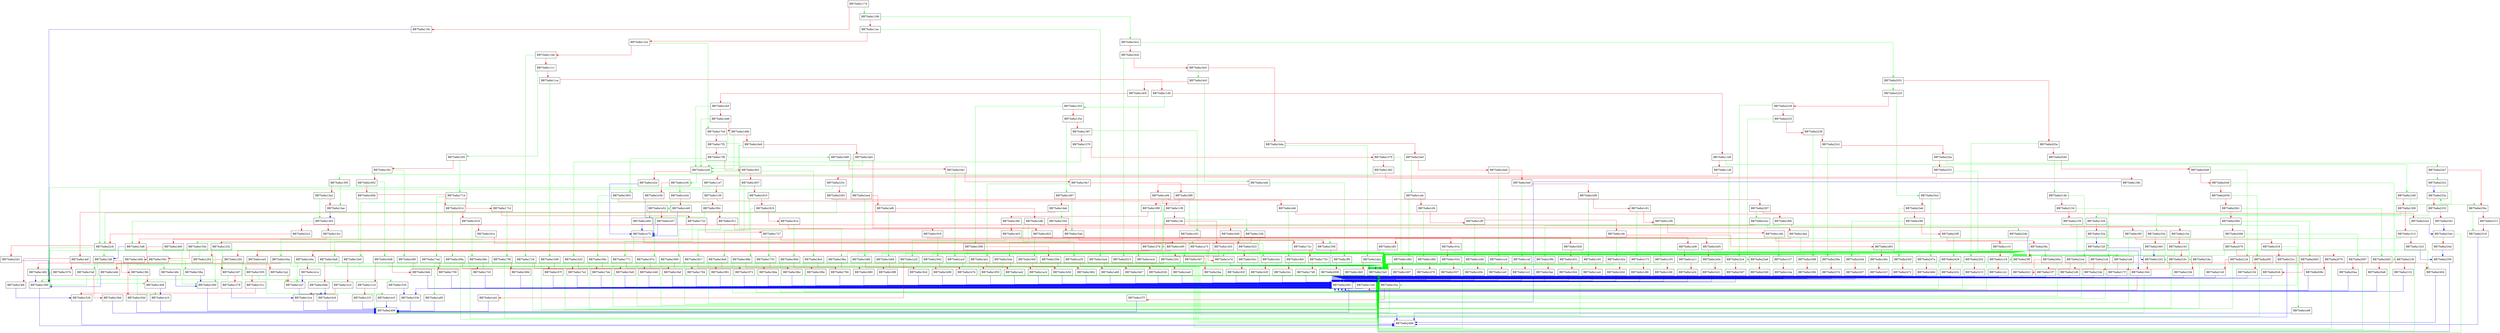 digraph SigDataFromName {
  node [shape="box"];
  graph [splines=ortho];
  BB75a8a1174 -> BB75a8a1196 [color="green"];
  BB75a8a1174 -> BB75a8a118c [color="red"];
  BB75a8a118c -> BB75a8a1580 [color="blue"];
  BB75a8a1196 -> BB75a8a1bc2 [color="green"];
  BB75a8a1196 -> BB75a8a11ac [color="red"];
  BB75a8a11ac -> BB75a8a1ba4 [color="green"];
  BB75a8a11ac -> BB75a8a11b2 [color="red"];
  BB75a8a11b2 -> BB75a8a17e9 [color="green"];
  BB75a8a11b2 -> BB75a8a11bb [color="red"];
  BB75a8a11bb -> BB75a8a17cb [color="green"];
  BB75a8a11bb -> BB75a8a11c1 [color="red"];
  BB75a8a11c1 -> BB75a8a15f3 [color="green"];
  BB75a8a11c1 -> BB75a8a11ca [color="red"];
  BB75a8a11ca -> BB75a8a15d9 [color="green"];
  BB75a8a11ca -> BB75a8a11d0 [color="red"];
  BB75a8a11d0 -> BB75a8a1355 [color="green"];
  BB75a8a11d0 -> BB75a8a11d9 [color="red"];
  BB75a8a11d9 -> BB75a8a12d9 [color="green"];
  BB75a8a11d9 -> BB75a8a11df [color="red"];
  BB75a8a11df -> BB75a8a2404 [color="green"];
  BB75a8a11df -> BB75a8a11e7 [color="red"];
  BB75a8a11e7 -> BB75a8a1580 [color="green"];
  BB75a8a11e7 -> BB75a8a11f0 [color="red"];
  BB75a8a11f0 -> BB75a8a12b0 [color="green"];
  BB75a8a11f0 -> BB75a8a11f9 [color="red"];
  BB75a8a11f9 -> BB75a8a127b [color="green"];
  BB75a8a11f9 -> BB75a8a11fe [color="red"];
  BB75a8a11fe -> BB75a8a123b [color="green"];
  BB75a8a11fe -> BB75a8a1203 [color="red"];
  BB75a8a1203 -> BB75a8a23ff [color="green"];
  BB75a8a1203 -> BB75a8a120c [color="red"];
  BB75a8a120c -> BB75a8a15a5 [color="green"];
  BB75a8a120c -> BB75a8a121d [color="red"];
  BB75a8a121d -> BB75a8a2499 [color="green"];
  BB75a8a121d -> BB75a8a1231 [color="red"];
  BB75a8a1231 -> BB75a8a2499 [color="blue"];
  BB75a8a123b -> BB75a8a15a5 [color="green"];
  BB75a8a123b -> BB75a8a1252 [color="red"];
  BB75a8a1252 -> BB75a8a1267 [color="green"];
  BB75a8a1252 -> BB75a8a1262 [color="red"];
  BB75a8a1262 -> BB75a8a1267 [color="red"];
  BB75a8a1267 -> BB75a8a1580 [color="green"];
  BB75a8a1267 -> BB75a8a1279 [color="red"];
  BB75a8a1279 -> BB75a8a12ce [color="blue"];
  BB75a8a127b -> BB75a8a15a5 [color="green"];
  BB75a8a127b -> BB75a8a1292 [color="red"];
  BB75a8a1292 -> BB75a8a12a7 [color="green"];
  BB75a8a1292 -> BB75a8a12a2 [color="red"];
  BB75a8a12a2 -> BB75a8a12a7 [color="red"];
  BB75a8a12a7 -> BB75a8a16c9 [color="blue"];
  BB75a8a12b0 -> BB75a8a15a5 [color="green"];
  BB75a8a12b0 -> BB75a8a12c3 [color="red"];
  BB75a8a12c3 -> BB75a8a12ce [color="red"];
  BB75a8a12ce -> BB75a8a2499 [color="blue"];
  BB75a8a12d9 -> BB75a8a230a [color="green"];
  BB75a8a12d9 -> BB75a8a1308 [color="red"];
  BB75a8a1308 -> BB75a8a1328 [color="green"];
  BB75a8a1308 -> BB75a8a1313 [color="red"];
  BB75a8a1313 -> BB75a8a15a5 [color="green"];
  BB75a8a1313 -> BB75a8a1323 [color="red"];
  BB75a8a1323 -> BB75a8a2350 [color="blue"];
  BB75a8a1328 -> BB75a8a132f [color="green"];
  BB75a8a1328 -> BB75a8a132a [color="red"];
  BB75a8a132a -> BB75a8a132f [color="blue"];
  BB75a8a132f -> BB75a8a1333 [color="blue"];
  BB75a8a1333 -> BB75a8a1344 [color="red"];
  BB75a8a1344 -> BB75a8a2499 [color="green"];
  BB75a8a1344 -> BB75a8a134d [color="red"];
  BB75a8a134d -> BB75a8a153b [color="blue"];
  BB75a8a1355 -> BB75a8a1598 [color="green"];
  BB75a8a1355 -> BB75a8a135e [color="red"];
  BB75a8a135e -> BB75a8a1497 [color="green"];
  BB75a8a135e -> BB75a8a1367 [color="red"];
  BB75a8a1367 -> BB75a8a1451 [color="green"];
  BB75a8a1367 -> BB75a8a1370 [color="red"];
  BB75a8a1370 -> BB75a8a1433 [color="green"];
  BB75a8a1370 -> BB75a8a1379 [color="red"];
  BB75a8a1379 -> BB75a8a23ff [color="green"];
  BB75a8a1379 -> BB75a8a1382 [color="red"];
  BB75a8a1382 -> BB75a8a1395 [color="green"];
  BB75a8a1382 -> BB75a8a138c [color="red"];
  BB75a8a138c -> BB75a8a15a5 [color="blue"];
  BB75a8a1395 -> BB75a8a13ae [color="green"];
  BB75a8a1395 -> BB75a8a13a2 [color="red"];
  BB75a8a13a2 -> BB75a8a13b5 [color="green"];
  BB75a8a13a2 -> BB75a8a13ae [color="red"];
  BB75a8a13ae -> BB75a8a13b5 [color="blue"];
  BB75a8a13b5 -> BB75a8a13d8 [color="green"];
  BB75a8a13b5 -> BB75a8a13cc [color="red"];
  BB75a8a13cc -> BB75a8a13df [color="green"];
  BB75a8a13cc -> BB75a8a13d8 [color="red"];
  BB75a8a13d8 -> BB75a8a13df [color="blue"];
  BB75a8a13df -> BB75a8a1409 [color="green"];
  BB75a8a13df -> BB75a8a13fd [color="red"];
  BB75a8a13fd -> BB75a8a1410 [color="green"];
  BB75a8a13fd -> BB75a8a1409 [color="red"];
  BB75a8a1409 -> BB75a8a1410 [color="blue"];
  BB75a8a1410 -> BB75a8a2499 [color="blue"];
  BB75a8a1433 -> BB75a8a15a5 [color="green"];
  BB75a8a1433 -> BB75a8a1446 [color="red"];
  BB75a8a1446 -> BB75a8a2493 [color="blue"];
  BB75a8a1451 -> BB75a8a1558 [color="green"];
  BB75a8a1451 -> BB75a8a1460 [color="red"];
  BB75a8a1460 -> BB75a8a1590 [color="green"];
  BB75a8a1460 -> BB75a8a1468 [color="red"];
  BB75a8a1468 -> BB75a8a148c [color="green"];
  BB75a8a1468 -> BB75a8a1482 [color="red"];
  BB75a8a1482 -> BB75a8a1580 [color="blue"];
  BB75a8a148c -> BB75a8a1590 [color="blue"];
  BB75a8a1497 -> BB75a8a154d [color="green"];
  BB75a8a1497 -> BB75a8a14ab [color="red"];
  BB75a8a14ab -> BB75a8a1545 [color="green"];
  BB75a8a14ab -> BB75a8a14ef [color="red"];
  BB75a8a14ef -> BB75a8a1505 [color="green"];
  BB75a8a14ef -> BB75a8a14fb [color="red"];
  BB75a8a14fb -> BB75a8a1526 [color="blue"];
  BB75a8a1505 -> BB75a8a1535 [color="green"];
  BB75a8a1505 -> BB75a8a151c [color="red"];
  BB75a8a151c -> BB75a8a1526 [color="red"];
  BB75a8a1526 -> BB75a8a249b [color="blue"];
  BB75a8a1535 -> BB75a8a153b [color="blue"];
  BB75a8a153b -> BB75a8a2499 [color="blue"];
  BB75a8a1545 -> BB75a8a154d [color="red"];
  BB75a8a154d -> BB75a8a155d [color="green"];
  BB75a8a154d -> BB75a8a1558 [color="red"];
  BB75a8a1558 -> BB75a8a15a5 [color="blue"];
  BB75a8a155d -> BB75a8a1590 [color="green"];
  BB75a8a155d -> BB75a8a1561 [color="red"];
  BB75a8a1561 -> BB75a8a158a [color="green"];
  BB75a8a1561 -> BB75a8a157b [color="red"];
  BB75a8a157b -> BB75a8a1580 [color="red"];
  BB75a8a1580 -> BB75a8a249b [color="blue"];
  BB75a8a158a -> BB75a8a1590 [color="blue"];
  BB75a8a1590 -> BB75a8a2499 [color="blue"];
  BB75a8a1598 -> BB75a8a15af [color="green"];
  BB75a8a1598 -> BB75a8a159e [color="red"];
  BB75a8a159e -> BB75a8a15a5 [color="blue"];
  BB75a8a15a5 -> BB75a8a249b [color="blue"];
  BB75a8a15af -> BB75a8a1580 [color="green"];
  BB75a8a15af -> BB75a8a15bb [color="red"];
  BB75a8a15bb -> BB75a8a2499 [color="blue"];
  BB75a8a15d9 -> BB75a8a15a5 [color="green"];
  BB75a8a15d9 -> BB75a8a15e8 [color="red"];
  BB75a8a15e8 -> BB75a8a2493 [color="blue"];
  BB75a8a15f3 -> BB75a8a1714 [color="green"];
  BB75a8a15f3 -> BB75a8a15fc [color="red"];
  BB75a8a15fc -> BB75a8a16f6 [color="green"];
  BB75a8a15fc -> BB75a8a1602 [color="red"];
  BB75a8a1602 -> BB75a8a16d8 [color="green"];
  BB75a8a1602 -> BB75a8a160b [color="red"];
  BB75a8a160b -> BB75a8a16a8 [color="green"];
  BB75a8a160b -> BB75a8a1614 [color="red"];
  BB75a8a1614 -> BB75a8a168a [color="green"];
  BB75a8a1614 -> BB75a8a1619 [color="red"];
  BB75a8a1619 -> BB75a8a166c [color="green"];
  BB75a8a1619 -> BB75a8a161e [color="red"];
  BB75a8a161e -> BB75a8a164a [color="green"];
  BB75a8a161e -> BB75a8a1623 [color="red"];
  BB75a8a1623 -> BB75a8a23ff [color="green"];
  BB75a8a1623 -> BB75a8a162c [color="red"];
  BB75a8a162c -> BB75a8a15a5 [color="green"];
  BB75a8a162c -> BB75a8a163f [color="red"];
  BB75a8a163f -> BB75a8a2493 [color="blue"];
  BB75a8a164a -> BB75a8a15a5 [color="green"];
  BB75a8a164a -> BB75a8a165d [color="red"];
  BB75a8a165d -> BB75a8a2499 [color="blue"];
  BB75a8a166c -> BB75a8a15a5 [color="green"];
  BB75a8a166c -> BB75a8a167f [color="red"];
  BB75a8a167f -> BB75a8a2493 [color="blue"];
  BB75a8a168a -> BB75a8a15a5 [color="green"];
  BB75a8a168a -> BB75a8a169d [color="red"];
  BB75a8a169d -> BB75a8a2493 [color="blue"];
  BB75a8a16a8 -> BB75a8a15a5 [color="green"];
  BB75a8a16a8 -> BB75a8a16bb [color="red"];
  BB75a8a16bb -> BB75a8a16c9 [color="blue"];
  BB75a8a16c9 -> BB75a8a2499 [color="blue"];
  BB75a8a16d8 -> BB75a8a15a5 [color="green"];
  BB75a8a16d8 -> BB75a8a16eb [color="red"];
  BB75a8a16eb -> BB75a8a2493 [color="blue"];
  BB75a8a16f6 -> BB75a8a15a5 [color="green"];
  BB75a8a16f6 -> BB75a8a1709 [color="red"];
  BB75a8a1709 -> BB75a8a2493 [color="blue"];
  BB75a8a1714 -> BB75a8a17ad [color="green"];
  BB75a8a1714 -> BB75a8a171d [color="red"];
  BB75a8a171d -> BB75a8a178f [color="green"];
  BB75a8a171d -> BB75a8a1722 [color="red"];
  BB75a8a1722 -> BB75a8a1771 [color="green"];
  BB75a8a1722 -> BB75a8a1727 [color="red"];
  BB75a8a1727 -> BB75a8a1753 [color="green"];
  BB75a8a1727 -> BB75a8a172c [color="red"];
  BB75a8a172c -> BB75a8a23ff [color="green"];
  BB75a8a172c -> BB75a8a1735 [color="red"];
  BB75a8a1735 -> BB75a8a15a5 [color="green"];
  BB75a8a1735 -> BB75a8a1748 [color="red"];
  BB75a8a1748 -> BB75a8a2493 [color="blue"];
  BB75a8a1753 -> BB75a8a15a5 [color="green"];
  BB75a8a1753 -> BB75a8a1766 [color="red"];
  BB75a8a1766 -> BB75a8a2493 [color="blue"];
  BB75a8a1771 -> BB75a8a15a5 [color="green"];
  BB75a8a1771 -> BB75a8a1784 [color="red"];
  BB75a8a1784 -> BB75a8a2493 [color="blue"];
  BB75a8a178f -> BB75a8a15a5 [color="green"];
  BB75a8a178f -> BB75a8a17a2 [color="red"];
  BB75a8a17a2 -> BB75a8a2493 [color="blue"];
  BB75a8a17ad -> BB75a8a15a5 [color="green"];
  BB75a8a17ad -> BB75a8a17c0 [color="red"];
  BB75a8a17c0 -> BB75a8a2493 [color="blue"];
  BB75a8a17cb -> BB75a8a15a5 [color="green"];
  BB75a8a17cb -> BB75a8a17de [color="red"];
  BB75a8a17de -> BB75a8a2493 [color="blue"];
  BB75a8a17e9 -> BB75a8a19d8 [color="green"];
  BB75a8a17e9 -> BB75a8a17f2 [color="red"];
  BB75a8a17f2 -> BB75a8a19ba [color="green"];
  BB75a8a17f2 -> BB75a8a17f8 [color="red"];
  BB75a8a17f8 -> BB75a8a1903 [color="green"];
  BB75a8a17f8 -> BB75a8a1801 [color="red"];
  BB75a8a1801 -> BB75a8a18e5 [color="green"];
  BB75a8a1801 -> BB75a8a1807 [color="red"];
  BB75a8a1807 -> BB75a8a18c7 [color="green"];
  BB75a8a1807 -> BB75a8a1810 [color="red"];
  BB75a8a1810 -> BB75a8a18a9 [color="green"];
  BB75a8a1810 -> BB75a8a1819 [color="red"];
  BB75a8a1819 -> BB75a8a188b [color="green"];
  BB75a8a1819 -> BB75a8a181e [color="red"];
  BB75a8a181e -> BB75a8a186d [color="green"];
  BB75a8a181e -> BB75a8a1823 [color="red"];
  BB75a8a1823 -> BB75a8a184f [color="green"];
  BB75a8a1823 -> BB75a8a1828 [color="red"];
  BB75a8a1828 -> BB75a8a23ff [color="green"];
  BB75a8a1828 -> BB75a8a1831 [color="red"];
  BB75a8a1831 -> BB75a8a15a5 [color="green"];
  BB75a8a1831 -> BB75a8a1844 [color="red"];
  BB75a8a1844 -> BB75a8a2493 [color="blue"];
  BB75a8a184f -> BB75a8a15a5 [color="green"];
  BB75a8a184f -> BB75a8a1862 [color="red"];
  BB75a8a1862 -> BB75a8a2493 [color="blue"];
  BB75a8a186d -> BB75a8a15a5 [color="green"];
  BB75a8a186d -> BB75a8a1880 [color="red"];
  BB75a8a1880 -> BB75a8a2493 [color="blue"];
  BB75a8a188b -> BB75a8a15a5 [color="green"];
  BB75a8a188b -> BB75a8a189e [color="red"];
  BB75a8a189e -> BB75a8a2493 [color="blue"];
  BB75a8a18a9 -> BB75a8a15a5 [color="green"];
  BB75a8a18a9 -> BB75a8a18bc [color="red"];
  BB75a8a18bc -> BB75a8a2493 [color="blue"];
  BB75a8a18c7 -> BB75a8a15a5 [color="green"];
  BB75a8a18c7 -> BB75a8a18da [color="red"];
  BB75a8a18da -> BB75a8a2493 [color="blue"];
  BB75a8a18e5 -> BB75a8a15a5 [color="green"];
  BB75a8a18e5 -> BB75a8a18f8 [color="red"];
  BB75a8a18f8 -> BB75a8a2493 [color="blue"];
  BB75a8a1903 -> BB75a8a199c [color="green"];
  BB75a8a1903 -> BB75a8a190c [color="red"];
  BB75a8a190c -> BB75a8a197e [color="green"];
  BB75a8a190c -> BB75a8a1911 [color="red"];
  BB75a8a1911 -> BB75a8a1960 [color="green"];
  BB75a8a1911 -> BB75a8a1916 [color="red"];
  BB75a8a1916 -> BB75a8a1942 [color="green"];
  BB75a8a1916 -> BB75a8a191b [color="red"];
  BB75a8a191b -> BB75a8a23ff [color="green"];
  BB75a8a191b -> BB75a8a1924 [color="red"];
  BB75a8a1924 -> BB75a8a15a5 [color="green"];
  BB75a8a1924 -> BB75a8a1937 [color="red"];
  BB75a8a1937 -> BB75a8a2493 [color="blue"];
  BB75a8a1942 -> BB75a8a15a5 [color="green"];
  BB75a8a1942 -> BB75a8a1955 [color="red"];
  BB75a8a1955 -> BB75a8a2493 [color="blue"];
  BB75a8a1960 -> BB75a8a15a5 [color="green"];
  BB75a8a1960 -> BB75a8a1973 [color="red"];
  BB75a8a1973 -> BB75a8a2493 [color="blue"];
  BB75a8a197e -> BB75a8a15a5 [color="green"];
  BB75a8a197e -> BB75a8a1991 [color="red"];
  BB75a8a1991 -> BB75a8a2493 [color="blue"];
  BB75a8a199c -> BB75a8a15a5 [color="green"];
  BB75a8a199c -> BB75a8a19af [color="red"];
  BB75a8a19af -> BB75a8a2493 [color="blue"];
  BB75a8a19ba -> BB75a8a15a5 [color="green"];
  BB75a8a19ba -> BB75a8a19cd [color="red"];
  BB75a8a19cd -> BB75a8a2493 [color="blue"];
  BB75a8a19d8 -> BB75a8a1aed [color="green"];
  BB75a8a19d8 -> BB75a8a19e1 [color="red"];
  BB75a8a19e1 -> BB75a8a1acf [color="green"];
  BB75a8a19e1 -> BB75a8a19e7 [color="red"];
  BB75a8a19e7 -> BB75a8a1ab1 [color="green"];
  BB75a8a19e7 -> BB75a8a19f0 [color="red"];
  BB75a8a19f0 -> BB75a8a1a9f [color="green"];
  BB75a8a19f0 -> BB75a8a19f9 [color="red"];
  BB75a8a19f9 -> BB75a8a1a73 [color="green"];
  BB75a8a19f9 -> BB75a8a19fe [color="red"];
  BB75a8a19fe -> BB75a8a1a55 [color="green"];
  BB75a8a19fe -> BB75a8a1a03 [color="red"];
  BB75a8a1a03 -> BB75a8a1a2f [color="green"];
  BB75a8a1a03 -> BB75a8a1a08 [color="red"];
  BB75a8a1a08 -> BB75a8a23ff [color="green"];
  BB75a8a1a08 -> BB75a8a1a11 [color="red"];
  BB75a8a1a11 -> BB75a8a15a5 [color="green"];
  BB75a8a1a11 -> BB75a8a1a24 [color="red"];
  BB75a8a1a24 -> BB75a8a2493 [color="blue"];
  BB75a8a1a2f -> BB75a8a15a5 [color="green"];
  BB75a8a1a2f -> BB75a8a1a42 [color="red"];
  BB75a8a1a42 -> BB75a8a2499 [color="blue"];
  BB75a8a1a55 -> BB75a8a15a5 [color="green"];
  BB75a8a1a55 -> BB75a8a1a68 [color="red"];
  BB75a8a1a68 -> BB75a8a2493 [color="blue"];
  BB75a8a1a73 -> BB75a8a1a85 [color="green"];
  BB75a8a1a73 -> BB75a8a1a7d [color="red"];
  BB75a8a1a7d -> BB75a8a15a5 [color="blue"];
  BB75a8a1a85 -> BB75a8a2499 [color="blue"];
  BB75a8a1a9f -> BB75a8a249b [color="blue"];
  BB75a8a1ab1 -> BB75a8a15a5 [color="green"];
  BB75a8a1ab1 -> BB75a8a1ac4 [color="red"];
  BB75a8a1ac4 -> BB75a8a2493 [color="blue"];
  BB75a8a1acf -> BB75a8a15a5 [color="green"];
  BB75a8a1acf -> BB75a8a1ae2 [color="red"];
  BB75a8a1ae2 -> BB75a8a2493 [color="blue"];
  BB75a8a1aed -> BB75a8a1b86 [color="green"];
  BB75a8a1aed -> BB75a8a1af6 [color="red"];
  BB75a8a1af6 -> BB75a8a1b68 [color="green"];
  BB75a8a1af6 -> BB75a8a1afb [color="red"];
  BB75a8a1afb -> BB75a8a1b4a [color="green"];
  BB75a8a1afb -> BB75a8a1b00 [color="red"];
  BB75a8a1b00 -> BB75a8a1b2c [color="green"];
  BB75a8a1b00 -> BB75a8a1b05 [color="red"];
  BB75a8a1b05 -> BB75a8a23ff [color="green"];
  BB75a8a1b05 -> BB75a8a1b0e [color="red"];
  BB75a8a1b0e -> BB75a8a15a5 [color="green"];
  BB75a8a1b0e -> BB75a8a1b21 [color="red"];
  BB75a8a1b21 -> BB75a8a2493 [color="blue"];
  BB75a8a1b2c -> BB75a8a15a5 [color="green"];
  BB75a8a1b2c -> BB75a8a1b3f [color="red"];
  BB75a8a1b3f -> BB75a8a2493 [color="blue"];
  BB75a8a1b4a -> BB75a8a15a5 [color="green"];
  BB75a8a1b4a -> BB75a8a1b5d [color="red"];
  BB75a8a1b5d -> BB75a8a2493 [color="blue"];
  BB75a8a1b68 -> BB75a8a15a5 [color="green"];
  BB75a8a1b68 -> BB75a8a1b7b [color="red"];
  BB75a8a1b7b -> BB75a8a2493 [color="blue"];
  BB75a8a1b86 -> BB75a8a15a5 [color="green"];
  BB75a8a1b86 -> BB75a8a1b99 [color="red"];
  BB75a8a1b99 -> BB75a8a2493 [color="blue"];
  BB75a8a1ba4 -> BB75a8a15a5 [color="green"];
  BB75a8a1ba4 -> BB75a8a1bb7 [color="red"];
  BB75a8a1bb7 -> BB75a8a2493 [color="blue"];
  BB75a8a1bc2 -> BB75a8a2031 [color="green"];
  BB75a8a1bc2 -> BB75a8a1bcb [color="red"];
  BB75a8a1bcb -> BB75a8a2013 [color="green"];
  BB75a8a1bcb -> BB75a8a1bd1 [color="red"];
  BB75a8a1bd1 -> BB75a8a1dc0 [color="green"];
  BB75a8a1bd1 -> BB75a8a1bda [color="red"];
  BB75a8a1bda -> BB75a8a1da2 [color="green"];
  BB75a8a1bda -> BB75a8a1be0 [color="red"];
  BB75a8a1be0 -> BB75a8a1ceb [color="green"];
  BB75a8a1be0 -> BB75a8a1be9 [color="red"];
  BB75a8a1be9 -> BB75a8a1ccd [color="green"];
  BB75a8a1be9 -> BB75a8a1bef [color="red"];
  BB75a8a1bef -> BB75a8a1caf [color="green"];
  BB75a8a1bef -> BB75a8a1bf8 [color="red"];
  BB75a8a1bf8 -> BB75a8a1c91 [color="green"];
  BB75a8a1bf8 -> BB75a8a1c01 [color="red"];
  BB75a8a1c01 -> BB75a8a1c73 [color="green"];
  BB75a8a1c01 -> BB75a8a1c06 [color="red"];
  BB75a8a1c06 -> BB75a8a1c55 [color="green"];
  BB75a8a1c06 -> BB75a8a1c0b [color="red"];
  BB75a8a1c0b -> BB75a8a1c37 [color="green"];
  BB75a8a1c0b -> BB75a8a1c10 [color="red"];
  BB75a8a1c10 -> BB75a8a23ff [color="green"];
  BB75a8a1c10 -> BB75a8a1c19 [color="red"];
  BB75a8a1c19 -> BB75a8a15a5 [color="green"];
  BB75a8a1c19 -> BB75a8a1c2c [color="red"];
  BB75a8a1c2c -> BB75a8a2493 [color="blue"];
  BB75a8a1c37 -> BB75a8a15a5 [color="green"];
  BB75a8a1c37 -> BB75a8a1c4a [color="red"];
  BB75a8a1c4a -> BB75a8a2493 [color="blue"];
  BB75a8a1c55 -> BB75a8a15a5 [color="green"];
  BB75a8a1c55 -> BB75a8a1c68 [color="red"];
  BB75a8a1c68 -> BB75a8a2493 [color="blue"];
  BB75a8a1c73 -> BB75a8a15a5 [color="green"];
  BB75a8a1c73 -> BB75a8a1c86 [color="red"];
  BB75a8a1c86 -> BB75a8a2493 [color="blue"];
  BB75a8a1c91 -> BB75a8a15a5 [color="green"];
  BB75a8a1c91 -> BB75a8a1ca4 [color="red"];
  BB75a8a1ca4 -> BB75a8a2493 [color="blue"];
  BB75a8a1caf -> BB75a8a15a5 [color="green"];
  BB75a8a1caf -> BB75a8a1cc2 [color="red"];
  BB75a8a1cc2 -> BB75a8a2493 [color="blue"];
  BB75a8a1ccd -> BB75a8a15a5 [color="green"];
  BB75a8a1ccd -> BB75a8a1ce0 [color="red"];
  BB75a8a1ce0 -> BB75a8a2493 [color="blue"];
  BB75a8a1ceb -> BB75a8a1d84 [color="green"];
  BB75a8a1ceb -> BB75a8a1cf4 [color="red"];
  BB75a8a1cf4 -> BB75a8a1d66 [color="green"];
  BB75a8a1cf4 -> BB75a8a1cf9 [color="red"];
  BB75a8a1cf9 -> BB75a8a1d48 [color="green"];
  BB75a8a1cf9 -> BB75a8a1cfe [color="red"];
  BB75a8a1cfe -> BB75a8a1d2a [color="green"];
  BB75a8a1cfe -> BB75a8a1d03 [color="red"];
  BB75a8a1d03 -> BB75a8a23ff [color="green"];
  BB75a8a1d03 -> BB75a8a1d0c [color="red"];
  BB75a8a1d0c -> BB75a8a15a5 [color="green"];
  BB75a8a1d0c -> BB75a8a1d1f [color="red"];
  BB75a8a1d1f -> BB75a8a2493 [color="blue"];
  BB75a8a1d2a -> BB75a8a15a5 [color="green"];
  BB75a8a1d2a -> BB75a8a1d3d [color="red"];
  BB75a8a1d3d -> BB75a8a2493 [color="blue"];
  BB75a8a1d48 -> BB75a8a15a5 [color="green"];
  BB75a8a1d48 -> BB75a8a1d5b [color="red"];
  BB75a8a1d5b -> BB75a8a2493 [color="blue"];
  BB75a8a1d66 -> BB75a8a15a5 [color="green"];
  BB75a8a1d66 -> BB75a8a1d79 [color="red"];
  BB75a8a1d79 -> BB75a8a2493 [color="blue"];
  BB75a8a1d84 -> BB75a8a15a5 [color="green"];
  BB75a8a1d84 -> BB75a8a1d97 [color="red"];
  BB75a8a1d97 -> BB75a8a2493 [color="blue"];
  BB75a8a1da2 -> BB75a8a15a5 [color="green"];
  BB75a8a1da2 -> BB75a8a1db5 [color="red"];
  BB75a8a1db5 -> BB75a8a2493 [color="blue"];
  BB75a8a1dc0 -> BB75a8a1eeb [color="green"];
  BB75a8a1dc0 -> BB75a8a1dc9 [color="red"];
  BB75a8a1dc9 -> BB75a8a1ecd [color="green"];
  BB75a8a1dc9 -> BB75a8a1dcf [color="red"];
  BB75a8a1dcf -> BB75a8a1e28 [color="green"];
  BB75a8a1dcf -> BB75a8a1dd6 [color="red"];
  BB75a8a1dd6 -> BB75a8a1e28 [color="green"];
  BB75a8a1dd6 -> BB75a8a1ddb [color="red"];
  BB75a8a1ddb -> BB75a8a1e28 [color="green"];
  BB75a8a1ddb -> BB75a8a1de0 [color="red"];
  BB75a8a1de0 -> BB75a8a1e28 [color="green"];
  BB75a8a1de0 -> BB75a8a1de5 [color="red"];
  BB75a8a1de5 -> BB75a8a1e28 [color="green"];
  BB75a8a1de5 -> BB75a8a1dea [color="red"];
  BB75a8a1dea -> BB75a8a23ff [color="green"];
  BB75a8a1dea -> BB75a8a1df3 [color="red"];
  BB75a8a1df3 -> BB75a8a15a5 [color="green"];
  BB75a8a1df3 -> BB75a8a1e0a [color="red"];
  BB75a8a1e0a -> BB75a8a12a7 [color="green"];
  BB75a8a1e0a -> BB75a8a1e1e [color="red"];
  BB75a8a1e1e -> BB75a8a12a7 [color="blue"];
  BB75a8a1e28 -> BB75a8a1e36 [color="green"];
  BB75a8a1e28 -> BB75a8a1e2d [color="red"];
  BB75a8a1e2d -> BB75a8a1e75 [color="blue"];
  BB75a8a1e36 -> BB75a8a1e44 [color="green"];
  BB75a8a1e36 -> BB75a8a1e3b [color="red"];
  BB75a8a1e3b -> BB75a8a1e75 [color="blue"];
  BB75a8a1e44 -> BB75a8a1e52 [color="green"];
  BB75a8a1e44 -> BB75a8a1e49 [color="red"];
  BB75a8a1e49 -> BB75a8a1e75 [color="blue"];
  BB75a8a1e52 -> BB75a8a1e60 [color="green"];
  BB75a8a1e52 -> BB75a8a1e57 [color="red"];
  BB75a8a1e57 -> BB75a8a1e75 [color="blue"];
  BB75a8a1e60 -> BB75a8a1e75 [color="blue"];
  BB75a8a1e75 -> BB75a8a1580 [color="green"];
  BB75a8a1e75 -> BB75a8a1e95 [color="red"];
  BB75a8a1e95 -> BB75a8a1a7d [color="green"];
  BB75a8a1e95 -> BB75a8a1ea5 [color="red"];
  BB75a8a1ea5 -> BB75a8a1ec5 [color="green"];
  BB75a8a1ea5 -> BB75a8a1ebb [color="red"];
  BB75a8a1ebb -> BB75a8a1580 [color="blue"];
  BB75a8a1ec5 -> BB75a8a2499 [color="blue"];
  BB75a8a1ecd -> BB75a8a15a5 [color="green"];
  BB75a8a1ecd -> BB75a8a1ee0 [color="red"];
  BB75a8a1ee0 -> BB75a8a2493 [color="blue"];
  BB75a8a1eeb -> BB75a8a1ff5 [color="green"];
  BB75a8a1eeb -> BB75a8a1ef4 [color="red"];
  BB75a8a1ef4 -> BB75a8a1fd7 [color="green"];
  BB75a8a1ef4 -> BB75a8a1efd [color="red"];
  BB75a8a1efd -> BB75a8a1fb9 [color="green"];
  BB75a8a1efd -> BB75a8a1f06 [color="red"];
  BB75a8a1f06 -> BB75a8a1f9b [color="green"];
  BB75a8a1f06 -> BB75a8a1f0f [color="red"];
  BB75a8a1f0f -> BB75a8a23ff [color="green"];
  BB75a8a1f0f -> BB75a8a1f18 [color="red"];
  BB75a8a1f18 -> BB75a8a1f2a [color="green"];
  BB75a8a1f18 -> BB75a8a1f1e [color="red"];
  BB75a8a1f1e -> BB75a8a15a5 [color="blue"];
  BB75a8a1f2a -> BB75a8a2499 [color="green"];
  BB75a8a1f2a -> BB75a8a1f7f [color="red"];
  BB75a8a1f7f -> BB75a8a2499 [color="blue"];
  BB75a8a1f9b -> BB75a8a15a5 [color="green"];
  BB75a8a1f9b -> BB75a8a1fae [color="red"];
  BB75a8a1fae -> BB75a8a2493 [color="blue"];
  BB75a8a1fb9 -> BB75a8a15a5 [color="green"];
  BB75a8a1fb9 -> BB75a8a1fcc [color="red"];
  BB75a8a1fcc -> BB75a8a2493 [color="blue"];
  BB75a8a1fd7 -> BB75a8a15a5 [color="green"];
  BB75a8a1fd7 -> BB75a8a1fea [color="red"];
  BB75a8a1fea -> BB75a8a2493 [color="blue"];
  BB75a8a1ff5 -> BB75a8a15a5 [color="green"];
  BB75a8a1ff5 -> BB75a8a2008 [color="red"];
  BB75a8a2008 -> BB75a8a2493 [color="blue"];
  BB75a8a2013 -> BB75a8a15a5 [color="green"];
  BB75a8a2013 -> BB75a8a2026 [color="red"];
  BB75a8a2026 -> BB75a8a2493 [color="blue"];
  BB75a8a2031 -> BB75a8a2220 [color="green"];
  BB75a8a2031 -> BB75a8a203a [color="red"];
  BB75a8a203a -> BB75a8a2202 [color="green"];
  BB75a8a203a -> BB75a8a2040 [color="red"];
  BB75a8a2040 -> BB75a8a214b [color="green"];
  BB75a8a2040 -> BB75a8a2049 [color="red"];
  BB75a8a2049 -> BB75a8a212d [color="green"];
  BB75a8a2049 -> BB75a8a204f [color="red"];
  BB75a8a204f -> BB75a8a210f [color="green"];
  BB75a8a204f -> BB75a8a2058 [color="red"];
  BB75a8a2058 -> BB75a8a20f1 [color="green"];
  BB75a8a2058 -> BB75a8a2061 [color="red"];
  BB75a8a2061 -> BB75a8a20d3 [color="green"];
  BB75a8a2061 -> BB75a8a2066 [color="red"];
  BB75a8a2066 -> BB75a8a20b5 [color="green"];
  BB75a8a2066 -> BB75a8a206b [color="red"];
  BB75a8a206b -> BB75a8a2097 [color="green"];
  BB75a8a206b -> BB75a8a2070 [color="red"];
  BB75a8a2070 -> BB75a8a23ff [color="green"];
  BB75a8a2070 -> BB75a8a2079 [color="red"];
  BB75a8a2079 -> BB75a8a15a5 [color="green"];
  BB75a8a2079 -> BB75a8a208c [color="red"];
  BB75a8a208c -> BB75a8a2493 [color="blue"];
  BB75a8a2097 -> BB75a8a15a5 [color="green"];
  BB75a8a2097 -> BB75a8a20aa [color="red"];
  BB75a8a20aa -> BB75a8a2493 [color="blue"];
  BB75a8a20b5 -> BB75a8a15a5 [color="green"];
  BB75a8a20b5 -> BB75a8a20c8 [color="red"];
  BB75a8a20c8 -> BB75a8a2493 [color="blue"];
  BB75a8a20d3 -> BB75a8a15a5 [color="green"];
  BB75a8a20d3 -> BB75a8a20e6 [color="red"];
  BB75a8a20e6 -> BB75a8a2493 [color="blue"];
  BB75a8a20f1 -> BB75a8a15a5 [color="green"];
  BB75a8a20f1 -> BB75a8a2104 [color="red"];
  BB75a8a2104 -> BB75a8a2493 [color="blue"];
  BB75a8a210f -> BB75a8a15a5 [color="green"];
  BB75a8a210f -> BB75a8a2122 [color="red"];
  BB75a8a2122 -> BB75a8a2493 [color="blue"];
  BB75a8a212d -> BB75a8a15a5 [color="green"];
  BB75a8a212d -> BB75a8a2140 [color="red"];
  BB75a8a2140 -> BB75a8a2493 [color="blue"];
  BB75a8a214b -> BB75a8a21e4 [color="green"];
  BB75a8a214b -> BB75a8a2154 [color="red"];
  BB75a8a2154 -> BB75a8a21c6 [color="green"];
  BB75a8a2154 -> BB75a8a2159 [color="red"];
  BB75a8a2159 -> BB75a8a21a8 [color="green"];
  BB75a8a2159 -> BB75a8a215e [color="red"];
  BB75a8a215e -> BB75a8a218a [color="green"];
  BB75a8a215e -> BB75a8a2163 [color="red"];
  BB75a8a2163 -> BB75a8a23ff [color="green"];
  BB75a8a2163 -> BB75a8a216c [color="red"];
  BB75a8a216c -> BB75a8a15a5 [color="green"];
  BB75a8a216c -> BB75a8a217f [color="red"];
  BB75a8a217f -> BB75a8a2493 [color="blue"];
  BB75a8a218a -> BB75a8a15a5 [color="green"];
  BB75a8a218a -> BB75a8a219d [color="red"];
  BB75a8a219d -> BB75a8a2493 [color="blue"];
  BB75a8a21a8 -> BB75a8a15a5 [color="green"];
  BB75a8a21a8 -> BB75a8a21bb [color="red"];
  BB75a8a21bb -> BB75a8a2493 [color="blue"];
  BB75a8a21c6 -> BB75a8a15a5 [color="green"];
  BB75a8a21c6 -> BB75a8a21d9 [color="red"];
  BB75a8a21d9 -> BB75a8a2493 [color="blue"];
  BB75a8a21e4 -> BB75a8a15a5 [color="green"];
  BB75a8a21e4 -> BB75a8a21f7 [color="red"];
  BB75a8a21f7 -> BB75a8a2493 [color="blue"];
  BB75a8a2202 -> BB75a8a15a5 [color="green"];
  BB75a8a2202 -> BB75a8a2215 [color="red"];
  BB75a8a2215 -> BB75a8a2493 [color="blue"];
  BB75a8a2220 -> BB75a8a23e2 [color="green"];
  BB75a8a2220 -> BB75a8a2229 [color="red"];
  BB75a8a2229 -> BB75a8a23c4 [color="green"];
  BB75a8a2229 -> BB75a8a222f [color="red"];
  BB75a8a222f -> BB75a8a23a6 [color="green"];
  BB75a8a222f -> BB75a8a2238 [color="red"];
  BB75a8a2238 -> BB75a8a2388 [color="green"];
  BB75a8a2238 -> BB75a8a2241 [color="red"];
  BB75a8a2241 -> BB75a8a236a [color="green"];
  BB75a8a2241 -> BB75a8a224a [color="red"];
  BB75a8a224a -> BB75a8a22e7 [color="green"];
  BB75a8a224a -> BB75a8a2253 [color="red"];
  BB75a8a2253 -> BB75a8a23ff [color="green"];
  BB75a8a2253 -> BB75a8a225c [color="red"];
  BB75a8a225c -> BB75a8a22c8 [color="green"];
  BB75a8a225c -> BB75a8a2283 [color="red"];
  BB75a8a2283 -> BB75a8a22c8 [color="green"];
  BB75a8a2283 -> BB75a8a2297 [color="red"];
  BB75a8a2297 -> BB75a8a22ac [color="green"];
  BB75a8a2297 -> BB75a8a22a3 [color="red"];
  BB75a8a22a3 -> BB75a8a2344 [color="blue"];
  BB75a8a22ac -> BB75a8a22de [color="green"];
  BB75a8a22ac -> BB75a8a22c3 [color="red"];
  BB75a8a22c3 -> BB75a8a22c8 [color="red"];
  BB75a8a22c8 -> BB75a8a1580 [color="green"];
  BB75a8a22c8 -> BB75a8a22d1 [color="red"];
  BB75a8a22d1 -> BB75a8a1580 [color="blue"];
  BB75a8a22de -> BB75a8a1344 [color="blue"];
  BB75a8a22e7 -> BB75a8a2322 [color="green"];
  BB75a8a22e7 -> BB75a8a230a [color="red"];
  BB75a8a230a -> BB75a8a2318 [color="green"];
  BB75a8a230a -> BB75a8a2313 [color="red"];
  BB75a8a2313 -> BB75a8a2318 [color="red"];
  BB75a8a2318 -> BB75a8a249b [color="blue"];
  BB75a8a2322 -> BB75a8a232a [color="blue"];
  BB75a8a232a -> BB75a8a232a [color="green"];
  BB75a8a232a -> BB75a8a2333 [color="red"];
  BB75a8a2333 -> BB75a8a235a [color="green"];
  BB75a8a2333 -> BB75a8a2341 [color="red"];
  BB75a8a2341 -> BB75a8a2344 [color="blue"];
  BB75a8a2344 -> BB75a8a15a5 [color="green"];
  BB75a8a2344 -> BB75a8a234d [color="red"];
  BB75a8a234d -> BB75a8a2350 [color="blue"];
  BB75a8a2350 -> BB75a8a15a5 [color="blue"];
  BB75a8a235a -> BB75a8a1333 [color="green"];
  BB75a8a235a -> BB75a8a2360 [color="red"];
  BB75a8a2360 -> BB75a8a1333 [color="blue"];
  BB75a8a236a -> BB75a8a15a5 [color="green"];
  BB75a8a236a -> BB75a8a237d [color="red"];
  BB75a8a237d -> BB75a8a2493 [color="blue"];
  BB75a8a2388 -> BB75a8a15a5 [color="green"];
  BB75a8a2388 -> BB75a8a239b [color="red"];
  BB75a8a239b -> BB75a8a2493 [color="blue"];
  BB75a8a23a6 -> BB75a8a15a5 [color="green"];
  BB75a8a23a6 -> BB75a8a23b9 [color="red"];
  BB75a8a23b9 -> BB75a8a2493 [color="blue"];
  BB75a8a23c4 -> BB75a8a15a5 [color="green"];
  BB75a8a23c4 -> BB75a8a23d7 [color="red"];
  BB75a8a23d7 -> BB75a8a2493 [color="blue"];
  BB75a8a23e2 -> BB75a8a247a [color="green"];
  BB75a8a23e2 -> BB75a8a23eb [color="red"];
  BB75a8a23eb -> BB75a8a245f [color="green"];
  BB75a8a23eb -> BB75a8a23f0 [color="red"];
  BB75a8a23f0 -> BB75a8a2444 [color="green"];
  BB75a8a23f0 -> BB75a8a23f5 [color="red"];
  BB75a8a23f5 -> BB75a8a2429 [color="green"];
  BB75a8a23f5 -> BB75a8a23fa [color="red"];
  BB75a8a23fa -> BB75a8a240e [color="green"];
  BB75a8a23fa -> BB75a8a23ff [color="red"];
  BB75a8a23ff -> BB75a8a2404 [color="red"];
  BB75a8a2404 -> BB75a8a249b [color="blue"];
  BB75a8a240e -> BB75a8a15a5 [color="green"];
  BB75a8a240e -> BB75a8a2421 [color="red"];
  BB75a8a2421 -> BB75a8a2493 [color="blue"];
  BB75a8a2429 -> BB75a8a15a5 [color="green"];
  BB75a8a2429 -> BB75a8a243c [color="red"];
  BB75a8a243c -> BB75a8a2493 [color="blue"];
  BB75a8a2444 -> BB75a8a15a5 [color="green"];
  BB75a8a2444 -> BB75a8a2457 [color="red"];
  BB75a8a2457 -> BB75a8a2493 [color="blue"];
  BB75a8a245f -> BB75a8a15a5 [color="green"];
  BB75a8a245f -> BB75a8a2472 [color="red"];
  BB75a8a2472 -> BB75a8a2493 [color="blue"];
  BB75a8a247a -> BB75a8a15a5 [color="green"];
  BB75a8a247a -> BB75a8a248d [color="red"];
  BB75a8a248d -> BB75a8a2493 [color="blue"];
  BB75a8a2493 -> BB75a8a2499 [color="blue"];
  BB75a8a2499 -> BB75a8a249b [color="blue"];
}